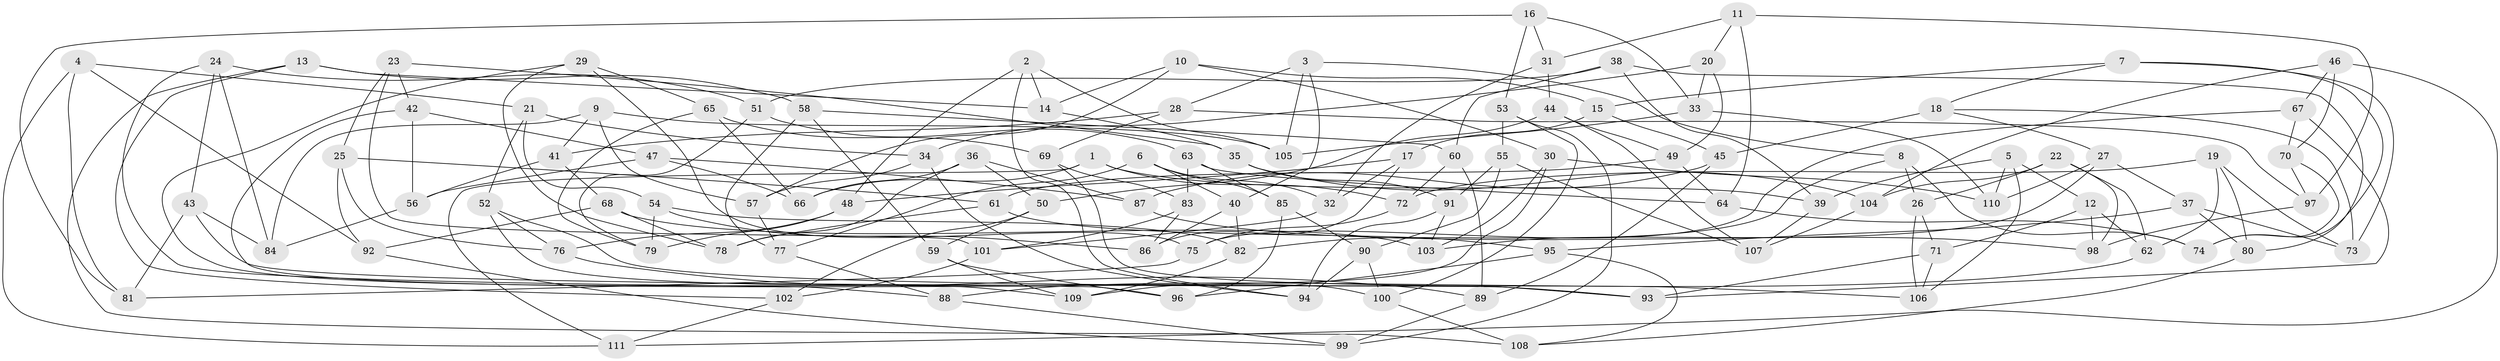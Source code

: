 // Generated by graph-tools (version 1.1) at 2025/16/03/09/25 04:16:37]
// undirected, 111 vertices, 222 edges
graph export_dot {
graph [start="1"]
  node [color=gray90,style=filled];
  1;
  2;
  3;
  4;
  5;
  6;
  7;
  8;
  9;
  10;
  11;
  12;
  13;
  14;
  15;
  16;
  17;
  18;
  19;
  20;
  21;
  22;
  23;
  24;
  25;
  26;
  27;
  28;
  29;
  30;
  31;
  32;
  33;
  34;
  35;
  36;
  37;
  38;
  39;
  40;
  41;
  42;
  43;
  44;
  45;
  46;
  47;
  48;
  49;
  50;
  51;
  52;
  53;
  54;
  55;
  56;
  57;
  58;
  59;
  60;
  61;
  62;
  63;
  64;
  65;
  66;
  67;
  68;
  69;
  70;
  71;
  72;
  73;
  74;
  75;
  76;
  77;
  78;
  79;
  80;
  81;
  82;
  83;
  84;
  85;
  86;
  87;
  88;
  89;
  90;
  91;
  92;
  93;
  94;
  95;
  96;
  97;
  98;
  99;
  100;
  101;
  102;
  103;
  104;
  105;
  106;
  107;
  108;
  109;
  110;
  111;
  1 -- 72;
  1 -- 111;
  1 -- 66;
  1 -- 39;
  2 -- 94;
  2 -- 14;
  2 -- 105;
  2 -- 48;
  3 -- 105;
  3 -- 8;
  3 -- 28;
  3 -- 40;
  4 -- 92;
  4 -- 111;
  4 -- 81;
  4 -- 21;
  5 -- 110;
  5 -- 106;
  5 -- 12;
  5 -- 39;
  6 -- 77;
  6 -- 32;
  6 -- 40;
  6 -- 85;
  7 -- 73;
  7 -- 15;
  7 -- 18;
  7 -- 74;
  8 -- 26;
  8 -- 74;
  8 -- 82;
  9 -- 41;
  9 -- 105;
  9 -- 84;
  9 -- 57;
  10 -- 30;
  10 -- 15;
  10 -- 57;
  10 -- 14;
  11 -- 31;
  11 -- 97;
  11 -- 20;
  11 -- 64;
  12 -- 62;
  12 -- 98;
  12 -- 71;
  13 -- 108;
  13 -- 58;
  13 -- 102;
  13 -- 14;
  14 -- 35;
  15 -- 45;
  15 -- 17;
  16 -- 81;
  16 -- 33;
  16 -- 31;
  16 -- 53;
  17 -- 48;
  17 -- 32;
  17 -- 86;
  18 -- 45;
  18 -- 27;
  18 -- 73;
  19 -- 73;
  19 -- 72;
  19 -- 80;
  19 -- 62;
  20 -- 49;
  20 -- 34;
  20 -- 33;
  21 -- 52;
  21 -- 34;
  21 -- 54;
  22 -- 26;
  22 -- 62;
  22 -- 104;
  22 -- 98;
  23 -- 35;
  23 -- 101;
  23 -- 42;
  23 -- 25;
  24 -- 88;
  24 -- 51;
  24 -- 84;
  24 -- 43;
  25 -- 61;
  25 -- 92;
  25 -- 76;
  26 -- 106;
  26 -- 71;
  27 -- 110;
  27 -- 37;
  27 -- 103;
  28 -- 97;
  28 -- 69;
  28 -- 41;
  29 -- 75;
  29 -- 109;
  29 -- 78;
  29 -- 65;
  30 -- 109;
  30 -- 110;
  30 -- 103;
  31 -- 32;
  31 -- 44;
  32 -- 101;
  33 -- 105;
  33 -- 110;
  34 -- 94;
  34 -- 57;
  35 -- 104;
  35 -- 91;
  36 -- 78;
  36 -- 66;
  36 -- 50;
  36 -- 87;
  37 -- 95;
  37 -- 73;
  37 -- 80;
  38 -- 80;
  38 -- 39;
  38 -- 51;
  38 -- 60;
  39 -- 107;
  40 -- 86;
  40 -- 82;
  41 -- 56;
  41 -- 68;
  42 -- 56;
  42 -- 47;
  42 -- 96;
  43 -- 93;
  43 -- 81;
  43 -- 84;
  44 -- 49;
  44 -- 50;
  44 -- 107;
  45 -- 87;
  45 -- 89;
  46 -- 70;
  46 -- 111;
  46 -- 104;
  46 -- 67;
  47 -- 87;
  47 -- 66;
  47 -- 56;
  48 -- 79;
  48 -- 76;
  49 -- 64;
  49 -- 61;
  50 -- 59;
  50 -- 102;
  51 -- 79;
  51 -- 63;
  52 -- 76;
  52 -- 106;
  52 -- 100;
  53 -- 100;
  53 -- 99;
  53 -- 55;
  54 -- 82;
  54 -- 79;
  54 -- 86;
  55 -- 107;
  55 -- 90;
  55 -- 91;
  56 -- 84;
  57 -- 77;
  58 -- 60;
  58 -- 59;
  58 -- 77;
  59 -- 96;
  59 -- 109;
  60 -- 89;
  60 -- 72;
  61 -- 95;
  61 -- 78;
  62 -- 88;
  63 -- 85;
  63 -- 83;
  63 -- 64;
  64 -- 74;
  65 -- 69;
  65 -- 79;
  65 -- 66;
  67 -- 75;
  67 -- 70;
  67 -- 93;
  68 -- 92;
  68 -- 103;
  68 -- 78;
  69 -- 83;
  69 -- 93;
  70 -- 97;
  70 -- 74;
  71 -- 93;
  71 -- 106;
  72 -- 75;
  75 -- 81;
  76 -- 89;
  77 -- 88;
  80 -- 108;
  82 -- 109;
  83 -- 101;
  83 -- 86;
  85 -- 90;
  85 -- 96;
  87 -- 98;
  88 -- 99;
  89 -- 99;
  90 -- 94;
  90 -- 100;
  91 -- 103;
  91 -- 94;
  92 -- 99;
  95 -- 96;
  95 -- 108;
  97 -- 98;
  100 -- 108;
  101 -- 102;
  102 -- 111;
  104 -- 107;
}
